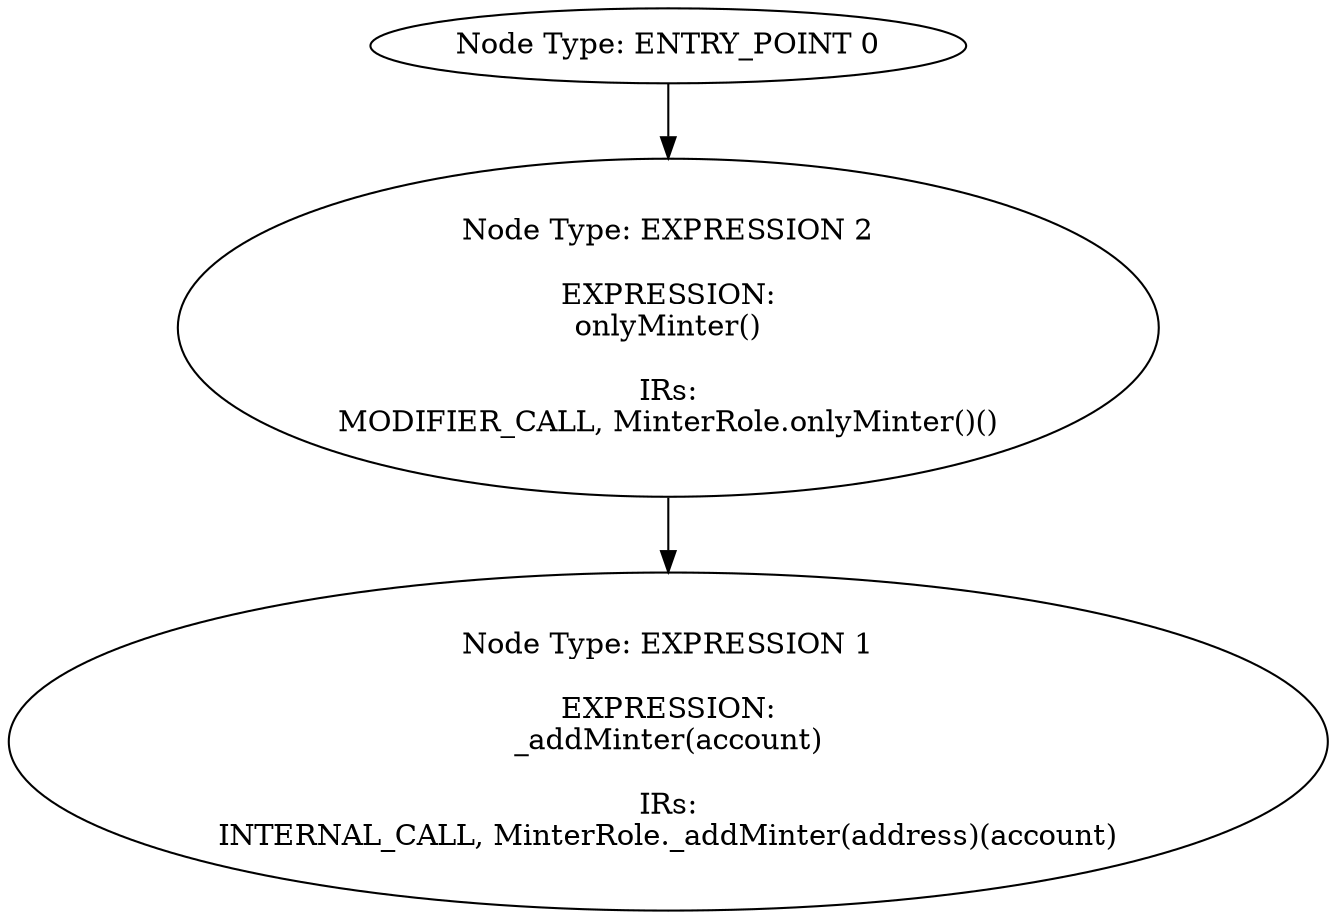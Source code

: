 digraph{
0[label="Node Type: ENTRY_POINT 0
"];
0->2;
1[label="Node Type: EXPRESSION 1

EXPRESSION:
_addMinter(account)

IRs:
INTERNAL_CALL, MinterRole._addMinter(address)(account)"];
2[label="Node Type: EXPRESSION 2

EXPRESSION:
onlyMinter()

IRs:
MODIFIER_CALL, MinterRole.onlyMinter()()"];
2->1;
}
